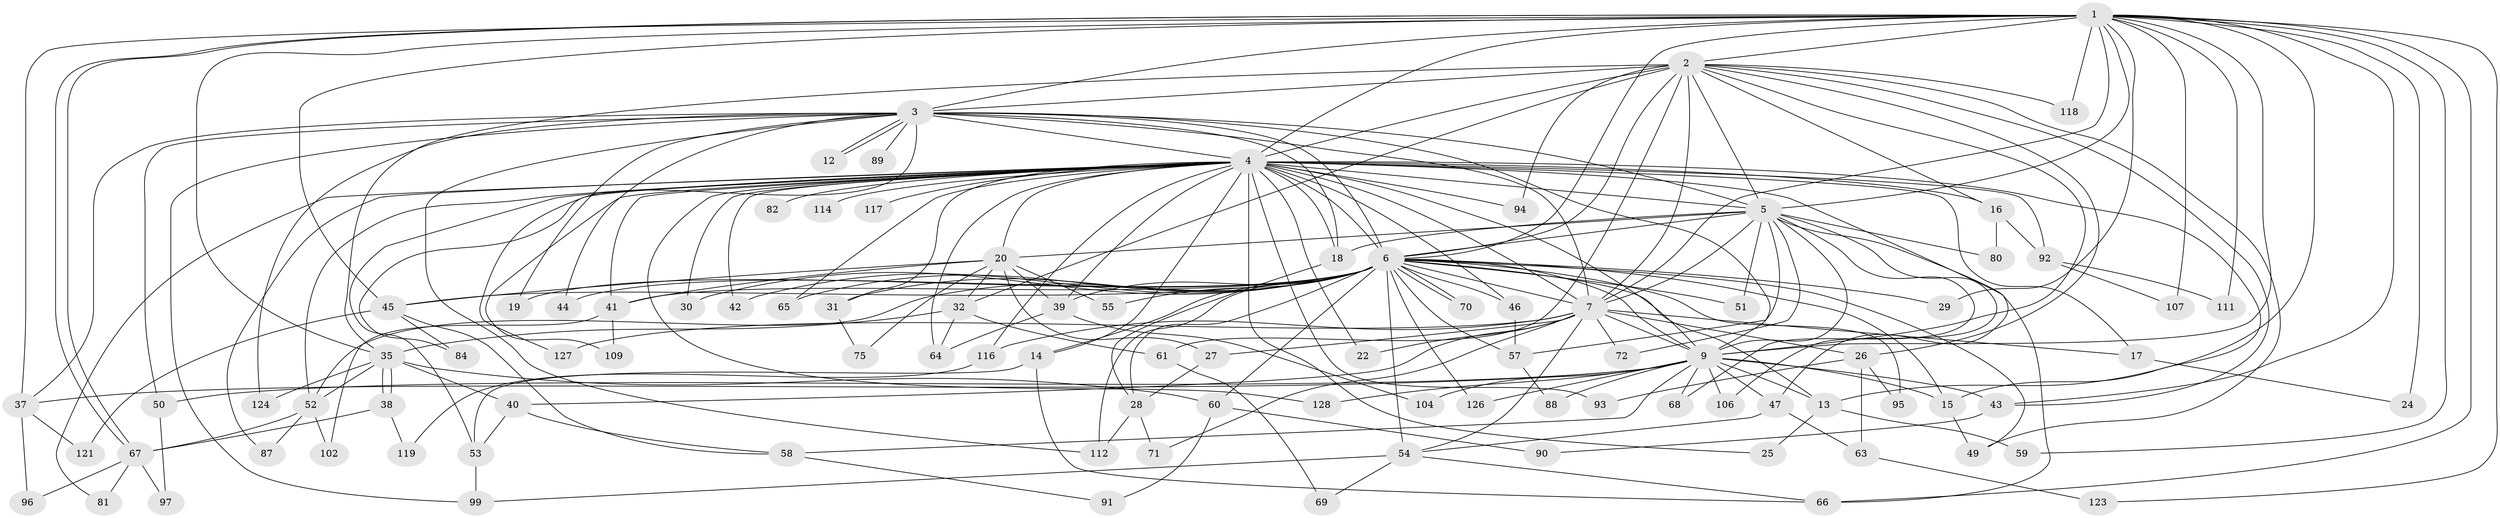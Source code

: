 // Generated by graph-tools (version 1.1) at 2025/51/02/27/25 19:51:47]
// undirected, 96 vertices, 223 edges
graph export_dot {
graph [start="1"]
  node [color=gray90,style=filled];
  1 [super="+113"];
  2 [super="+8"];
  3 [super="+21"];
  4 [super="+10"];
  5 [super="+23"];
  6 [super="+34"];
  7 [super="+11"];
  9 [super="+62"];
  12;
  13;
  14 [super="+74"];
  15 [super="+33"];
  16;
  17;
  18 [super="+115"];
  19 [super="+105"];
  20 [super="+36"];
  22;
  24;
  25;
  26;
  27;
  28 [super="+79"];
  29;
  30;
  31;
  32;
  35 [super="+48"];
  37 [super="+77"];
  38 [super="+108"];
  39 [super="+98"];
  40;
  41 [super="+125"];
  42;
  43 [super="+120"];
  44;
  45 [super="+103"];
  46;
  47 [super="+100"];
  49 [super="+56"];
  50;
  51;
  52 [super="+78"];
  53 [super="+83"];
  54 [super="+76"];
  55;
  57 [super="+110"];
  58;
  59;
  60;
  61 [super="+73"];
  63;
  64 [super="+85"];
  65;
  66;
  67 [super="+86"];
  68;
  69;
  70;
  71;
  72;
  75;
  80;
  81;
  82;
  84;
  87;
  88;
  89;
  90;
  91;
  92;
  93;
  94;
  95;
  96;
  97;
  99 [super="+101"];
  102;
  104;
  106;
  107;
  109;
  111;
  112 [super="+122"];
  114;
  116;
  117;
  118;
  119;
  121;
  123;
  124;
  126;
  127;
  128;
  1 -- 2 [weight=2];
  1 -- 3;
  1 -- 4 [weight=2];
  1 -- 5;
  1 -- 6;
  1 -- 7;
  1 -- 9;
  1 -- 13;
  1 -- 24;
  1 -- 29;
  1 -- 43;
  1 -- 59;
  1 -- 66;
  1 -- 67;
  1 -- 67;
  1 -- 107;
  1 -- 111;
  1 -- 118;
  1 -- 123;
  1 -- 45;
  1 -- 35;
  1 -- 37;
  2 -- 3 [weight=2];
  2 -- 4 [weight=4];
  2 -- 5 [weight=3];
  2 -- 6 [weight=2];
  2 -- 7 [weight=2];
  2 -- 9 [weight=2];
  2 -- 61 [weight=2];
  2 -- 16;
  2 -- 26;
  2 -- 94;
  2 -- 32;
  2 -- 35;
  2 -- 49;
  2 -- 118;
  2 -- 43;
  3 -- 4 [weight=3];
  3 -- 5;
  3 -- 6;
  3 -- 7;
  3 -- 9;
  3 -- 12;
  3 -- 12;
  3 -- 18;
  3 -- 19;
  3 -- 37;
  3 -- 50;
  3 -- 89 [weight=2];
  3 -- 112;
  3 -- 124;
  3 -- 127;
  3 -- 44;
  3 -- 99;
  4 -- 5 [weight=2];
  4 -- 6 [weight=3];
  4 -- 7 [weight=3];
  4 -- 9 [weight=2];
  4 -- 14;
  4 -- 15;
  4 -- 16;
  4 -- 20 [weight=2];
  4 -- 30;
  4 -- 31;
  4 -- 39;
  4 -- 42;
  4 -- 46;
  4 -- 47;
  4 -- 53;
  4 -- 81;
  4 -- 84;
  4 -- 87;
  4 -- 93;
  4 -- 114 [weight=2];
  4 -- 117 [weight=2];
  4 -- 128;
  4 -- 65;
  4 -- 17;
  4 -- 82;
  4 -- 22;
  4 -- 25;
  4 -- 92;
  4 -- 94;
  4 -- 109;
  4 -- 116;
  4 -- 52;
  4 -- 64;
  4 -- 41;
  4 -- 18;
  5 -- 6;
  5 -- 7;
  5 -- 9;
  5 -- 18;
  5 -- 20;
  5 -- 51;
  5 -- 66;
  5 -- 68;
  5 -- 72;
  5 -- 106;
  5 -- 80;
  5 -- 57;
  6 -- 7;
  6 -- 9;
  6 -- 13;
  6 -- 14;
  6 -- 15;
  6 -- 19 [weight=2];
  6 -- 28;
  6 -- 29;
  6 -- 30;
  6 -- 31;
  6 -- 39;
  6 -- 41;
  6 -- 44;
  6 -- 45;
  6 -- 46;
  6 -- 51;
  6 -- 52;
  6 -- 54;
  6 -- 55;
  6 -- 57;
  6 -- 60;
  6 -- 65;
  6 -- 70;
  6 -- 70;
  6 -- 95;
  6 -- 112;
  6 -- 126;
  6 -- 42;
  6 -- 49;
  7 -- 9;
  7 -- 17;
  7 -- 22;
  7 -- 26;
  7 -- 27;
  7 -- 54;
  7 -- 71;
  7 -- 72;
  7 -- 116;
  7 -- 127;
  7 -- 40;
  9 -- 37;
  9 -- 43;
  9 -- 47;
  9 -- 50;
  9 -- 58;
  9 -- 68;
  9 -- 88;
  9 -- 106;
  9 -- 126;
  9 -- 128;
  9 -- 104;
  9 -- 13;
  9 -- 15;
  13 -- 25;
  13 -- 59;
  14 -- 66;
  14 -- 53;
  15 -- 49;
  16 -- 80;
  16 -- 92;
  17 -- 24;
  18 -- 28;
  20 -- 27;
  20 -- 32;
  20 -- 41;
  20 -- 45;
  20 -- 75;
  20 -- 39;
  20 -- 55;
  26 -- 63;
  26 -- 93;
  26 -- 95;
  27 -- 28;
  28 -- 71;
  28 -- 112;
  31 -- 75;
  32 -- 35;
  32 -- 64;
  32 -- 61;
  35 -- 38;
  35 -- 38;
  35 -- 40;
  35 -- 52;
  35 -- 60;
  35 -- 124;
  37 -- 121;
  37 -- 96;
  38 -- 119;
  38 -- 67;
  39 -- 64;
  39 -- 104;
  40 -- 53;
  40 -- 58;
  41 -- 102;
  41 -- 109;
  43 -- 90;
  45 -- 84;
  45 -- 121;
  45 -- 58;
  46 -- 57;
  47 -- 63;
  47 -- 54;
  50 -- 97;
  52 -- 87;
  52 -- 102;
  52 -- 67;
  53 -- 99;
  54 -- 69;
  54 -- 66;
  54 -- 99;
  57 -- 88;
  58 -- 91;
  60 -- 90;
  60 -- 91;
  61 -- 69;
  63 -- 123;
  67 -- 81;
  67 -- 97;
  67 -- 96;
  92 -- 107;
  92 -- 111;
  116 -- 119;
}

